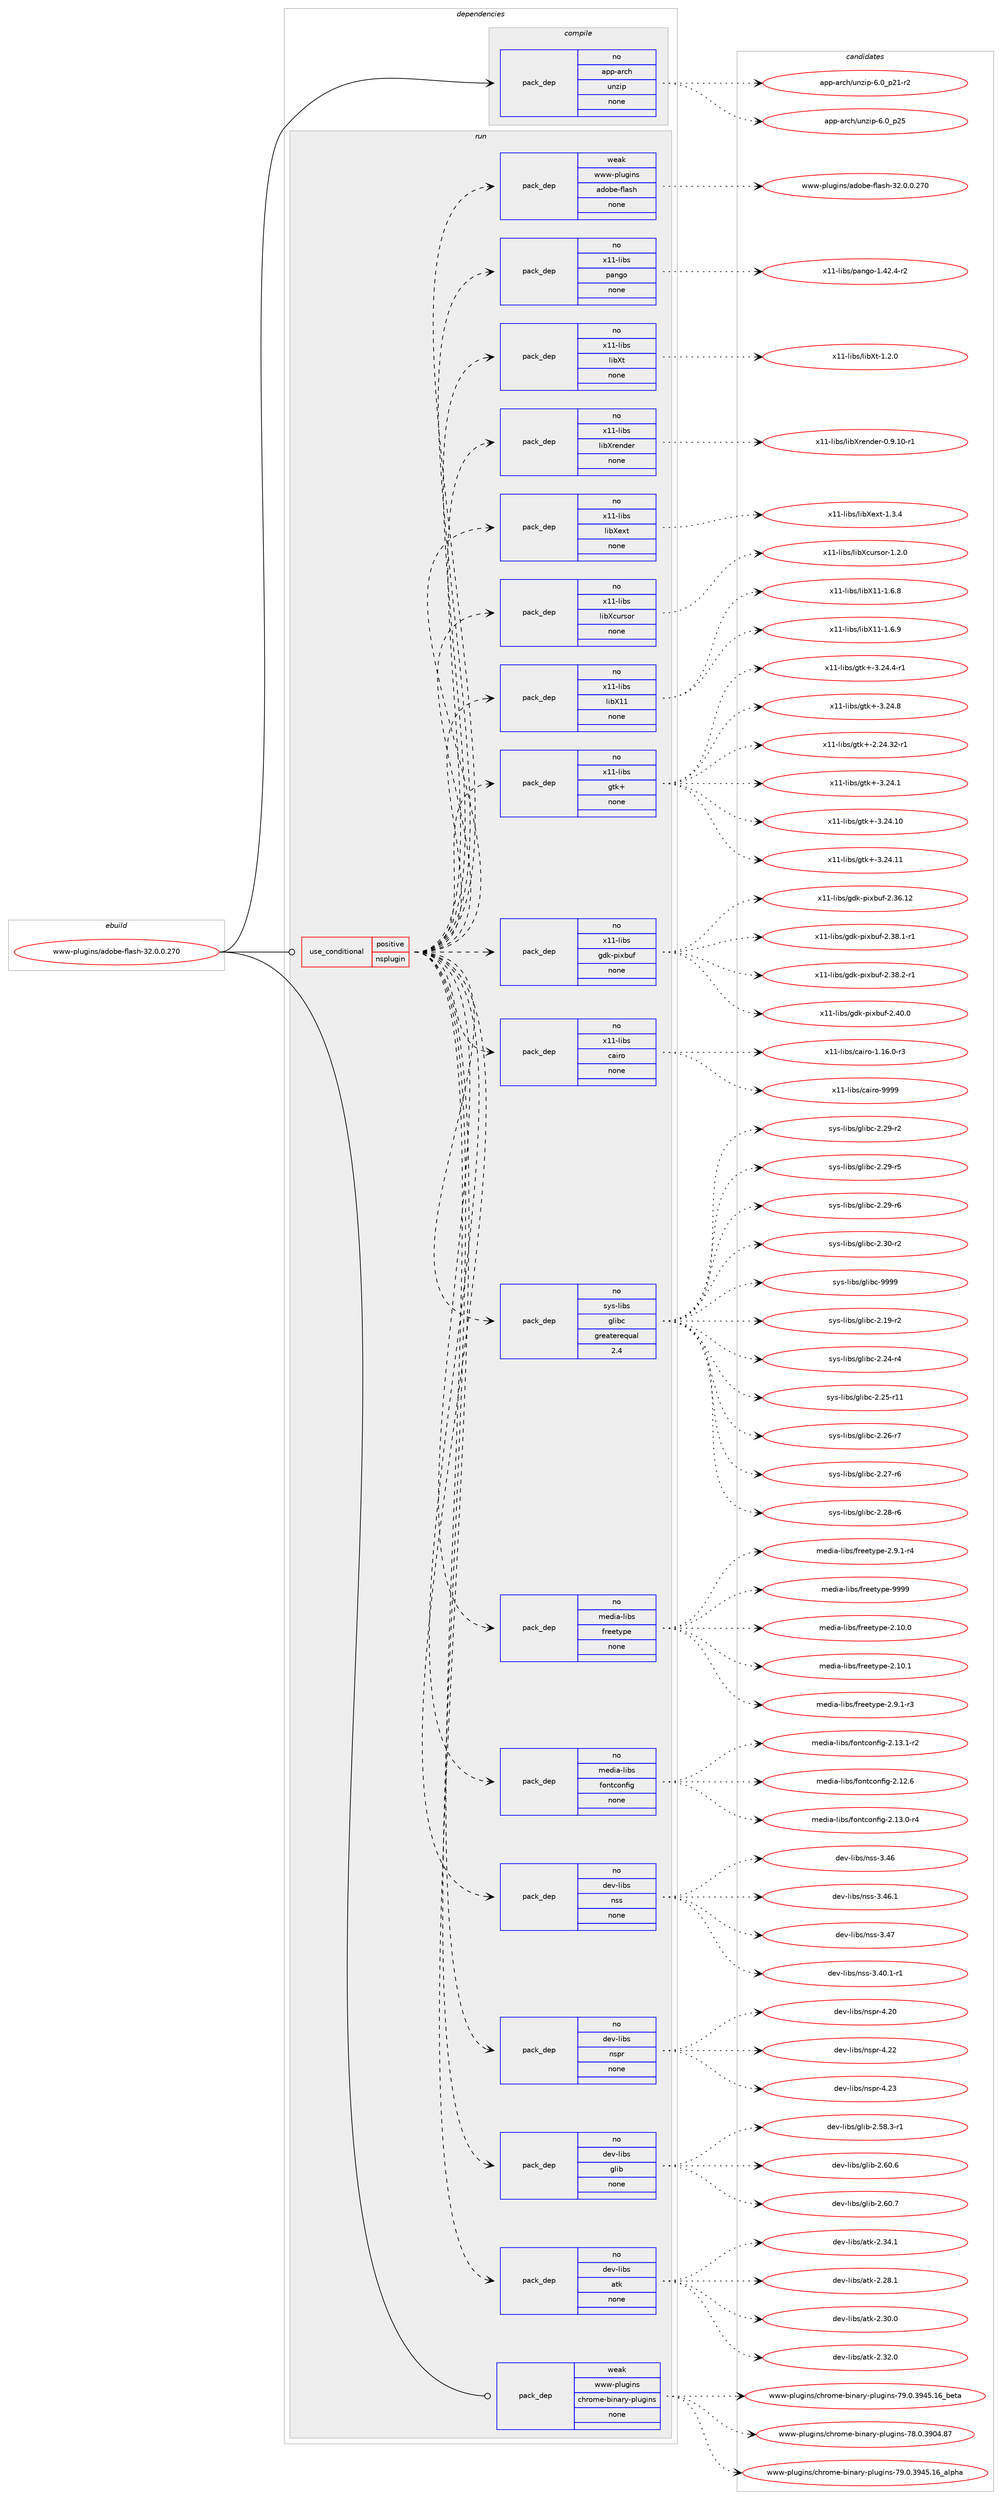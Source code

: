 digraph prolog {

# *************
# Graph options
# *************

newrank=true;
concentrate=true;
compound=true;
graph [rankdir=LR,fontname=Helvetica,fontsize=10,ranksep=1.5];#, ranksep=2.5, nodesep=0.2];
edge  [arrowhead=vee];
node  [fontname=Helvetica,fontsize=10];

# **********
# The ebuild
# **********

subgraph cluster_leftcol {
color=gray;
rank=same;
label=<<i>ebuild</i>>;
id [label="www-plugins/adobe-flash-32.0.0.270", color=red, width=4, href="../www-plugins/adobe-flash-32.0.0.270.svg"];
}

# ****************
# The dependencies
# ****************

subgraph cluster_midcol {
color=gray;
label=<<i>dependencies</i>>;
subgraph cluster_compile {
fillcolor="#eeeeee";
style=filled;
label=<<i>compile</i>>;
subgraph pack675133 {
dependency909394 [label=<<TABLE BORDER="0" CELLBORDER="1" CELLSPACING="0" CELLPADDING="4" WIDTH="220"><TR><TD ROWSPAN="6" CELLPADDING="30">pack_dep</TD></TR><TR><TD WIDTH="110">no</TD></TR><TR><TD>app-arch</TD></TR><TR><TD>unzip</TD></TR><TR><TD>none</TD></TR><TR><TD></TD></TR></TABLE>>, shape=none, color=blue];
}
id:e -> dependency909394:w [weight=20,style="solid",arrowhead="vee"];
}
subgraph cluster_compileandrun {
fillcolor="#eeeeee";
style=filled;
label=<<i>compile and run</i>>;
}
subgraph cluster_run {
fillcolor="#eeeeee";
style=filled;
label=<<i>run</i>>;
subgraph cond217882 {
dependency909395 [label=<<TABLE BORDER="0" CELLBORDER="1" CELLSPACING="0" CELLPADDING="4"><TR><TD ROWSPAN="3" CELLPADDING="10">use_conditional</TD></TR><TR><TD>positive</TD></TR><TR><TD>nsplugin</TD></TR></TABLE>>, shape=none, color=red];
subgraph pack675134 {
dependency909396 [label=<<TABLE BORDER="0" CELLBORDER="1" CELLSPACING="0" CELLPADDING="4" WIDTH="220"><TR><TD ROWSPAN="6" CELLPADDING="30">pack_dep</TD></TR><TR><TD WIDTH="110">no</TD></TR><TR><TD>dev-libs</TD></TR><TR><TD>atk</TD></TR><TR><TD>none</TD></TR><TR><TD></TD></TR></TABLE>>, shape=none, color=blue];
}
dependency909395:e -> dependency909396:w [weight=20,style="dashed",arrowhead="vee"];
subgraph pack675135 {
dependency909397 [label=<<TABLE BORDER="0" CELLBORDER="1" CELLSPACING="0" CELLPADDING="4" WIDTH="220"><TR><TD ROWSPAN="6" CELLPADDING="30">pack_dep</TD></TR><TR><TD WIDTH="110">no</TD></TR><TR><TD>dev-libs</TD></TR><TR><TD>glib</TD></TR><TR><TD>none</TD></TR><TR><TD></TD></TR></TABLE>>, shape=none, color=blue];
}
dependency909395:e -> dependency909397:w [weight=20,style="dashed",arrowhead="vee"];
subgraph pack675136 {
dependency909398 [label=<<TABLE BORDER="0" CELLBORDER="1" CELLSPACING="0" CELLPADDING="4" WIDTH="220"><TR><TD ROWSPAN="6" CELLPADDING="30">pack_dep</TD></TR><TR><TD WIDTH="110">no</TD></TR><TR><TD>dev-libs</TD></TR><TR><TD>nspr</TD></TR><TR><TD>none</TD></TR><TR><TD></TD></TR></TABLE>>, shape=none, color=blue];
}
dependency909395:e -> dependency909398:w [weight=20,style="dashed",arrowhead="vee"];
subgraph pack675137 {
dependency909399 [label=<<TABLE BORDER="0" CELLBORDER="1" CELLSPACING="0" CELLPADDING="4" WIDTH="220"><TR><TD ROWSPAN="6" CELLPADDING="30">pack_dep</TD></TR><TR><TD WIDTH="110">no</TD></TR><TR><TD>dev-libs</TD></TR><TR><TD>nss</TD></TR><TR><TD>none</TD></TR><TR><TD></TD></TR></TABLE>>, shape=none, color=blue];
}
dependency909395:e -> dependency909399:w [weight=20,style="dashed",arrowhead="vee"];
subgraph pack675138 {
dependency909400 [label=<<TABLE BORDER="0" CELLBORDER="1" CELLSPACING="0" CELLPADDING="4" WIDTH="220"><TR><TD ROWSPAN="6" CELLPADDING="30">pack_dep</TD></TR><TR><TD WIDTH="110">no</TD></TR><TR><TD>media-libs</TD></TR><TR><TD>fontconfig</TD></TR><TR><TD>none</TD></TR><TR><TD></TD></TR></TABLE>>, shape=none, color=blue];
}
dependency909395:e -> dependency909400:w [weight=20,style="dashed",arrowhead="vee"];
subgraph pack675139 {
dependency909401 [label=<<TABLE BORDER="0" CELLBORDER="1" CELLSPACING="0" CELLPADDING="4" WIDTH="220"><TR><TD ROWSPAN="6" CELLPADDING="30">pack_dep</TD></TR><TR><TD WIDTH="110">no</TD></TR><TR><TD>media-libs</TD></TR><TR><TD>freetype</TD></TR><TR><TD>none</TD></TR><TR><TD></TD></TR></TABLE>>, shape=none, color=blue];
}
dependency909395:e -> dependency909401:w [weight=20,style="dashed",arrowhead="vee"];
subgraph pack675140 {
dependency909402 [label=<<TABLE BORDER="0" CELLBORDER="1" CELLSPACING="0" CELLPADDING="4" WIDTH="220"><TR><TD ROWSPAN="6" CELLPADDING="30">pack_dep</TD></TR><TR><TD WIDTH="110">no</TD></TR><TR><TD>sys-libs</TD></TR><TR><TD>glibc</TD></TR><TR><TD>greaterequal</TD></TR><TR><TD>2.4</TD></TR></TABLE>>, shape=none, color=blue];
}
dependency909395:e -> dependency909402:w [weight=20,style="dashed",arrowhead="vee"];
subgraph pack675141 {
dependency909403 [label=<<TABLE BORDER="0" CELLBORDER="1" CELLSPACING="0" CELLPADDING="4" WIDTH="220"><TR><TD ROWSPAN="6" CELLPADDING="30">pack_dep</TD></TR><TR><TD WIDTH="110">no</TD></TR><TR><TD>x11-libs</TD></TR><TR><TD>cairo</TD></TR><TR><TD>none</TD></TR><TR><TD></TD></TR></TABLE>>, shape=none, color=blue];
}
dependency909395:e -> dependency909403:w [weight=20,style="dashed",arrowhead="vee"];
subgraph pack675142 {
dependency909404 [label=<<TABLE BORDER="0" CELLBORDER="1" CELLSPACING="0" CELLPADDING="4" WIDTH="220"><TR><TD ROWSPAN="6" CELLPADDING="30">pack_dep</TD></TR><TR><TD WIDTH="110">no</TD></TR><TR><TD>x11-libs</TD></TR><TR><TD>gdk-pixbuf</TD></TR><TR><TD>none</TD></TR><TR><TD></TD></TR></TABLE>>, shape=none, color=blue];
}
dependency909395:e -> dependency909404:w [weight=20,style="dashed",arrowhead="vee"];
subgraph pack675143 {
dependency909405 [label=<<TABLE BORDER="0" CELLBORDER="1" CELLSPACING="0" CELLPADDING="4" WIDTH="220"><TR><TD ROWSPAN="6" CELLPADDING="30">pack_dep</TD></TR><TR><TD WIDTH="110">no</TD></TR><TR><TD>x11-libs</TD></TR><TR><TD>gtk+</TD></TR><TR><TD>none</TD></TR><TR><TD></TD></TR></TABLE>>, shape=none, color=blue];
}
dependency909395:e -> dependency909405:w [weight=20,style="dashed",arrowhead="vee"];
subgraph pack675144 {
dependency909406 [label=<<TABLE BORDER="0" CELLBORDER="1" CELLSPACING="0" CELLPADDING="4" WIDTH="220"><TR><TD ROWSPAN="6" CELLPADDING="30">pack_dep</TD></TR><TR><TD WIDTH="110">no</TD></TR><TR><TD>x11-libs</TD></TR><TR><TD>libX11</TD></TR><TR><TD>none</TD></TR><TR><TD></TD></TR></TABLE>>, shape=none, color=blue];
}
dependency909395:e -> dependency909406:w [weight=20,style="dashed",arrowhead="vee"];
subgraph pack675145 {
dependency909407 [label=<<TABLE BORDER="0" CELLBORDER="1" CELLSPACING="0" CELLPADDING="4" WIDTH="220"><TR><TD ROWSPAN="6" CELLPADDING="30">pack_dep</TD></TR><TR><TD WIDTH="110">no</TD></TR><TR><TD>x11-libs</TD></TR><TR><TD>libXcursor</TD></TR><TR><TD>none</TD></TR><TR><TD></TD></TR></TABLE>>, shape=none, color=blue];
}
dependency909395:e -> dependency909407:w [weight=20,style="dashed",arrowhead="vee"];
subgraph pack675146 {
dependency909408 [label=<<TABLE BORDER="0" CELLBORDER="1" CELLSPACING="0" CELLPADDING="4" WIDTH="220"><TR><TD ROWSPAN="6" CELLPADDING="30">pack_dep</TD></TR><TR><TD WIDTH="110">no</TD></TR><TR><TD>x11-libs</TD></TR><TR><TD>libXext</TD></TR><TR><TD>none</TD></TR><TR><TD></TD></TR></TABLE>>, shape=none, color=blue];
}
dependency909395:e -> dependency909408:w [weight=20,style="dashed",arrowhead="vee"];
subgraph pack675147 {
dependency909409 [label=<<TABLE BORDER="0" CELLBORDER="1" CELLSPACING="0" CELLPADDING="4" WIDTH="220"><TR><TD ROWSPAN="6" CELLPADDING="30">pack_dep</TD></TR><TR><TD WIDTH="110">no</TD></TR><TR><TD>x11-libs</TD></TR><TR><TD>libXrender</TD></TR><TR><TD>none</TD></TR><TR><TD></TD></TR></TABLE>>, shape=none, color=blue];
}
dependency909395:e -> dependency909409:w [weight=20,style="dashed",arrowhead="vee"];
subgraph pack675148 {
dependency909410 [label=<<TABLE BORDER="0" CELLBORDER="1" CELLSPACING="0" CELLPADDING="4" WIDTH="220"><TR><TD ROWSPAN="6" CELLPADDING="30">pack_dep</TD></TR><TR><TD WIDTH="110">no</TD></TR><TR><TD>x11-libs</TD></TR><TR><TD>libXt</TD></TR><TR><TD>none</TD></TR><TR><TD></TD></TR></TABLE>>, shape=none, color=blue];
}
dependency909395:e -> dependency909410:w [weight=20,style="dashed",arrowhead="vee"];
subgraph pack675149 {
dependency909411 [label=<<TABLE BORDER="0" CELLBORDER="1" CELLSPACING="0" CELLPADDING="4" WIDTH="220"><TR><TD ROWSPAN="6" CELLPADDING="30">pack_dep</TD></TR><TR><TD WIDTH="110">no</TD></TR><TR><TD>x11-libs</TD></TR><TR><TD>pango</TD></TR><TR><TD>none</TD></TR><TR><TD></TD></TR></TABLE>>, shape=none, color=blue];
}
dependency909395:e -> dependency909411:w [weight=20,style="dashed",arrowhead="vee"];
subgraph pack675150 {
dependency909412 [label=<<TABLE BORDER="0" CELLBORDER="1" CELLSPACING="0" CELLPADDING="4" WIDTH="220"><TR><TD ROWSPAN="6" CELLPADDING="30">pack_dep</TD></TR><TR><TD WIDTH="110">weak</TD></TR><TR><TD>www-plugins</TD></TR><TR><TD>adobe-flash</TD></TR><TR><TD>none</TD></TR><TR><TD></TD></TR></TABLE>>, shape=none, color=blue];
}
dependency909395:e -> dependency909412:w [weight=20,style="dashed",arrowhead="vee"];
}
id:e -> dependency909395:w [weight=20,style="solid",arrowhead="odot"];
subgraph pack675151 {
dependency909413 [label=<<TABLE BORDER="0" CELLBORDER="1" CELLSPACING="0" CELLPADDING="4" WIDTH="220"><TR><TD ROWSPAN="6" CELLPADDING="30">pack_dep</TD></TR><TR><TD WIDTH="110">weak</TD></TR><TR><TD>www-plugins</TD></TR><TR><TD>chrome-binary-plugins</TD></TR><TR><TD>none</TD></TR><TR><TD></TD></TR></TABLE>>, shape=none, color=blue];
}
id:e -> dependency909413:w [weight=20,style="solid",arrowhead="odot"];
}
}

# **************
# The candidates
# **************

subgraph cluster_choices {
rank=same;
color=gray;
label=<<i>candidates</i>>;

subgraph choice675133 {
color=black;
nodesep=1;
choice9711211245971149910447117110122105112455446489511250494511450 [label="app-arch/unzip-6.0_p21-r2", color=red, width=4,href="../app-arch/unzip-6.0_p21-r2.svg"];
choice971121124597114991044711711012210511245544648951125053 [label="app-arch/unzip-6.0_p25", color=red, width=4,href="../app-arch/unzip-6.0_p25.svg"];
dependency909394:e -> choice9711211245971149910447117110122105112455446489511250494511450:w [style=dotted,weight="100"];
dependency909394:e -> choice971121124597114991044711711012210511245544648951125053:w [style=dotted,weight="100"];
}
subgraph choice675134 {
color=black;
nodesep=1;
choice1001011184510810598115479711610745504650564649 [label="dev-libs/atk-2.28.1", color=red, width=4,href="../dev-libs/atk-2.28.1.svg"];
choice1001011184510810598115479711610745504651484648 [label="dev-libs/atk-2.30.0", color=red, width=4,href="../dev-libs/atk-2.30.0.svg"];
choice1001011184510810598115479711610745504651504648 [label="dev-libs/atk-2.32.0", color=red, width=4,href="../dev-libs/atk-2.32.0.svg"];
choice1001011184510810598115479711610745504651524649 [label="dev-libs/atk-2.34.1", color=red, width=4,href="../dev-libs/atk-2.34.1.svg"];
dependency909396:e -> choice1001011184510810598115479711610745504650564649:w [style=dotted,weight="100"];
dependency909396:e -> choice1001011184510810598115479711610745504651484648:w [style=dotted,weight="100"];
dependency909396:e -> choice1001011184510810598115479711610745504651504648:w [style=dotted,weight="100"];
dependency909396:e -> choice1001011184510810598115479711610745504651524649:w [style=dotted,weight="100"];
}
subgraph choice675135 {
color=black;
nodesep=1;
choice10010111845108105981154710310810598455046535646514511449 [label="dev-libs/glib-2.58.3-r1", color=red, width=4,href="../dev-libs/glib-2.58.3-r1.svg"];
choice1001011184510810598115471031081059845504654484654 [label="dev-libs/glib-2.60.6", color=red, width=4,href="../dev-libs/glib-2.60.6.svg"];
choice1001011184510810598115471031081059845504654484655 [label="dev-libs/glib-2.60.7", color=red, width=4,href="../dev-libs/glib-2.60.7.svg"];
dependency909397:e -> choice10010111845108105981154710310810598455046535646514511449:w [style=dotted,weight="100"];
dependency909397:e -> choice1001011184510810598115471031081059845504654484654:w [style=dotted,weight="100"];
dependency909397:e -> choice1001011184510810598115471031081059845504654484655:w [style=dotted,weight="100"];
}
subgraph choice675136 {
color=black;
nodesep=1;
choice1001011184510810598115471101151121144552465048 [label="dev-libs/nspr-4.20", color=red, width=4,href="../dev-libs/nspr-4.20.svg"];
choice1001011184510810598115471101151121144552465050 [label="dev-libs/nspr-4.22", color=red, width=4,href="../dev-libs/nspr-4.22.svg"];
choice1001011184510810598115471101151121144552465051 [label="dev-libs/nspr-4.23", color=red, width=4,href="../dev-libs/nspr-4.23.svg"];
dependency909398:e -> choice1001011184510810598115471101151121144552465048:w [style=dotted,weight="100"];
dependency909398:e -> choice1001011184510810598115471101151121144552465050:w [style=dotted,weight="100"];
dependency909398:e -> choice1001011184510810598115471101151121144552465051:w [style=dotted,weight="100"];
}
subgraph choice675137 {
color=black;
nodesep=1;
choice100101118451081059811547110115115455146524846494511449 [label="dev-libs/nss-3.40.1-r1", color=red, width=4,href="../dev-libs/nss-3.40.1-r1.svg"];
choice1001011184510810598115471101151154551465254 [label="dev-libs/nss-3.46", color=red, width=4,href="../dev-libs/nss-3.46.svg"];
choice10010111845108105981154711011511545514652544649 [label="dev-libs/nss-3.46.1", color=red, width=4,href="../dev-libs/nss-3.46.1.svg"];
choice1001011184510810598115471101151154551465255 [label="dev-libs/nss-3.47", color=red, width=4,href="../dev-libs/nss-3.47.svg"];
dependency909399:e -> choice100101118451081059811547110115115455146524846494511449:w [style=dotted,weight="100"];
dependency909399:e -> choice1001011184510810598115471101151154551465254:w [style=dotted,weight="100"];
dependency909399:e -> choice10010111845108105981154711011511545514652544649:w [style=dotted,weight="100"];
dependency909399:e -> choice1001011184510810598115471101151154551465255:w [style=dotted,weight="100"];
}
subgraph choice675138 {
color=black;
nodesep=1;
choice109101100105974510810598115471021111101169911111010210510345504649504654 [label="media-libs/fontconfig-2.12.6", color=red, width=4,href="../media-libs/fontconfig-2.12.6.svg"];
choice1091011001059745108105981154710211111011699111110102105103455046495146484511452 [label="media-libs/fontconfig-2.13.0-r4", color=red, width=4,href="../media-libs/fontconfig-2.13.0-r4.svg"];
choice1091011001059745108105981154710211111011699111110102105103455046495146494511450 [label="media-libs/fontconfig-2.13.1-r2", color=red, width=4,href="../media-libs/fontconfig-2.13.1-r2.svg"];
dependency909400:e -> choice109101100105974510810598115471021111101169911111010210510345504649504654:w [style=dotted,weight="100"];
dependency909400:e -> choice1091011001059745108105981154710211111011699111110102105103455046495146484511452:w [style=dotted,weight="100"];
dependency909400:e -> choice1091011001059745108105981154710211111011699111110102105103455046495146494511450:w [style=dotted,weight="100"];
}
subgraph choice675139 {
color=black;
nodesep=1;
choice1091011001059745108105981154710211410110111612111210145504649484648 [label="media-libs/freetype-2.10.0", color=red, width=4,href="../media-libs/freetype-2.10.0.svg"];
choice1091011001059745108105981154710211410110111612111210145504649484649 [label="media-libs/freetype-2.10.1", color=red, width=4,href="../media-libs/freetype-2.10.1.svg"];
choice109101100105974510810598115471021141011011161211121014550465746494511451 [label="media-libs/freetype-2.9.1-r3", color=red, width=4,href="../media-libs/freetype-2.9.1-r3.svg"];
choice109101100105974510810598115471021141011011161211121014550465746494511452 [label="media-libs/freetype-2.9.1-r4", color=red, width=4,href="../media-libs/freetype-2.9.1-r4.svg"];
choice109101100105974510810598115471021141011011161211121014557575757 [label="media-libs/freetype-9999", color=red, width=4,href="../media-libs/freetype-9999.svg"];
dependency909401:e -> choice1091011001059745108105981154710211410110111612111210145504649484648:w [style=dotted,weight="100"];
dependency909401:e -> choice1091011001059745108105981154710211410110111612111210145504649484649:w [style=dotted,weight="100"];
dependency909401:e -> choice109101100105974510810598115471021141011011161211121014550465746494511451:w [style=dotted,weight="100"];
dependency909401:e -> choice109101100105974510810598115471021141011011161211121014550465746494511452:w [style=dotted,weight="100"];
dependency909401:e -> choice109101100105974510810598115471021141011011161211121014557575757:w [style=dotted,weight="100"];
}
subgraph choice675140 {
color=black;
nodesep=1;
choice115121115451081059811547103108105989945504649574511450 [label="sys-libs/glibc-2.19-r2", color=red, width=4,href="../sys-libs/glibc-2.19-r2.svg"];
choice115121115451081059811547103108105989945504650524511452 [label="sys-libs/glibc-2.24-r4", color=red, width=4,href="../sys-libs/glibc-2.24-r4.svg"];
choice11512111545108105981154710310810598994550465053451144949 [label="sys-libs/glibc-2.25-r11", color=red, width=4,href="../sys-libs/glibc-2.25-r11.svg"];
choice115121115451081059811547103108105989945504650544511455 [label="sys-libs/glibc-2.26-r7", color=red, width=4,href="../sys-libs/glibc-2.26-r7.svg"];
choice115121115451081059811547103108105989945504650554511454 [label="sys-libs/glibc-2.27-r6", color=red, width=4,href="../sys-libs/glibc-2.27-r6.svg"];
choice115121115451081059811547103108105989945504650564511454 [label="sys-libs/glibc-2.28-r6", color=red, width=4,href="../sys-libs/glibc-2.28-r6.svg"];
choice115121115451081059811547103108105989945504650574511450 [label="sys-libs/glibc-2.29-r2", color=red, width=4,href="../sys-libs/glibc-2.29-r2.svg"];
choice115121115451081059811547103108105989945504650574511453 [label="sys-libs/glibc-2.29-r5", color=red, width=4,href="../sys-libs/glibc-2.29-r5.svg"];
choice115121115451081059811547103108105989945504650574511454 [label="sys-libs/glibc-2.29-r6", color=red, width=4,href="../sys-libs/glibc-2.29-r6.svg"];
choice115121115451081059811547103108105989945504651484511450 [label="sys-libs/glibc-2.30-r2", color=red, width=4,href="../sys-libs/glibc-2.30-r2.svg"];
choice11512111545108105981154710310810598994557575757 [label="sys-libs/glibc-9999", color=red, width=4,href="../sys-libs/glibc-9999.svg"];
dependency909402:e -> choice115121115451081059811547103108105989945504649574511450:w [style=dotted,weight="100"];
dependency909402:e -> choice115121115451081059811547103108105989945504650524511452:w [style=dotted,weight="100"];
dependency909402:e -> choice11512111545108105981154710310810598994550465053451144949:w [style=dotted,weight="100"];
dependency909402:e -> choice115121115451081059811547103108105989945504650544511455:w [style=dotted,weight="100"];
dependency909402:e -> choice115121115451081059811547103108105989945504650554511454:w [style=dotted,weight="100"];
dependency909402:e -> choice115121115451081059811547103108105989945504650564511454:w [style=dotted,weight="100"];
dependency909402:e -> choice115121115451081059811547103108105989945504650574511450:w [style=dotted,weight="100"];
dependency909402:e -> choice115121115451081059811547103108105989945504650574511453:w [style=dotted,weight="100"];
dependency909402:e -> choice115121115451081059811547103108105989945504650574511454:w [style=dotted,weight="100"];
dependency909402:e -> choice115121115451081059811547103108105989945504651484511450:w [style=dotted,weight="100"];
dependency909402:e -> choice11512111545108105981154710310810598994557575757:w [style=dotted,weight="100"];
}
subgraph choice675141 {
color=black;
nodesep=1;
choice12049494510810598115479997105114111454946495446484511451 [label="x11-libs/cairo-1.16.0-r3", color=red, width=4,href="../x11-libs/cairo-1.16.0-r3.svg"];
choice120494945108105981154799971051141114557575757 [label="x11-libs/cairo-9999", color=red, width=4,href="../x11-libs/cairo-9999.svg"];
dependency909403:e -> choice12049494510810598115479997105114111454946495446484511451:w [style=dotted,weight="100"];
dependency909403:e -> choice120494945108105981154799971051141114557575757:w [style=dotted,weight="100"];
}
subgraph choice675142 {
color=black;
nodesep=1;
choice120494945108105981154710310010745112105120981171024550465154464950 [label="x11-libs/gdk-pixbuf-2.36.12", color=red, width=4,href="../x11-libs/gdk-pixbuf-2.36.12.svg"];
choice12049494510810598115471031001074511210512098117102455046515646494511449 [label="x11-libs/gdk-pixbuf-2.38.1-r1", color=red, width=4,href="../x11-libs/gdk-pixbuf-2.38.1-r1.svg"];
choice12049494510810598115471031001074511210512098117102455046515646504511449 [label="x11-libs/gdk-pixbuf-2.38.2-r1", color=red, width=4,href="../x11-libs/gdk-pixbuf-2.38.2-r1.svg"];
choice1204949451081059811547103100107451121051209811710245504652484648 [label="x11-libs/gdk-pixbuf-2.40.0", color=red, width=4,href="../x11-libs/gdk-pixbuf-2.40.0.svg"];
dependency909404:e -> choice120494945108105981154710310010745112105120981171024550465154464950:w [style=dotted,weight="100"];
dependency909404:e -> choice12049494510810598115471031001074511210512098117102455046515646494511449:w [style=dotted,weight="100"];
dependency909404:e -> choice12049494510810598115471031001074511210512098117102455046515646504511449:w [style=dotted,weight="100"];
dependency909404:e -> choice1204949451081059811547103100107451121051209811710245504652484648:w [style=dotted,weight="100"];
}
subgraph choice675143 {
color=black;
nodesep=1;
choice12049494510810598115471031161074345504650524651504511449 [label="x11-libs/gtk+-2.24.32-r1", color=red, width=4,href="../x11-libs/gtk+-2.24.32-r1.svg"];
choice12049494510810598115471031161074345514650524649 [label="x11-libs/gtk+-3.24.1", color=red, width=4,href="../x11-libs/gtk+-3.24.1.svg"];
choice1204949451081059811547103116107434551465052464948 [label="x11-libs/gtk+-3.24.10", color=red, width=4,href="../x11-libs/gtk+-3.24.10.svg"];
choice1204949451081059811547103116107434551465052464949 [label="x11-libs/gtk+-3.24.11", color=red, width=4,href="../x11-libs/gtk+-3.24.11.svg"];
choice120494945108105981154710311610743455146505246524511449 [label="x11-libs/gtk+-3.24.4-r1", color=red, width=4,href="../x11-libs/gtk+-3.24.4-r1.svg"];
choice12049494510810598115471031161074345514650524656 [label="x11-libs/gtk+-3.24.8", color=red, width=4,href="../x11-libs/gtk+-3.24.8.svg"];
dependency909405:e -> choice12049494510810598115471031161074345504650524651504511449:w [style=dotted,weight="100"];
dependency909405:e -> choice12049494510810598115471031161074345514650524649:w [style=dotted,weight="100"];
dependency909405:e -> choice1204949451081059811547103116107434551465052464948:w [style=dotted,weight="100"];
dependency909405:e -> choice1204949451081059811547103116107434551465052464949:w [style=dotted,weight="100"];
dependency909405:e -> choice120494945108105981154710311610743455146505246524511449:w [style=dotted,weight="100"];
dependency909405:e -> choice12049494510810598115471031161074345514650524656:w [style=dotted,weight="100"];
}
subgraph choice675144 {
color=black;
nodesep=1;
choice120494945108105981154710810598884949454946544656 [label="x11-libs/libX11-1.6.8", color=red, width=4,href="../x11-libs/libX11-1.6.8.svg"];
choice120494945108105981154710810598884949454946544657 [label="x11-libs/libX11-1.6.9", color=red, width=4,href="../x11-libs/libX11-1.6.9.svg"];
dependency909406:e -> choice120494945108105981154710810598884949454946544656:w [style=dotted,weight="100"];
dependency909406:e -> choice120494945108105981154710810598884949454946544657:w [style=dotted,weight="100"];
}
subgraph choice675145 {
color=black;
nodesep=1;
choice1204949451081059811547108105988899117114115111114454946504648 [label="x11-libs/libXcursor-1.2.0", color=red, width=4,href="../x11-libs/libXcursor-1.2.0.svg"];
dependency909407:e -> choice1204949451081059811547108105988899117114115111114454946504648:w [style=dotted,weight="100"];
}
subgraph choice675146 {
color=black;
nodesep=1;
choice12049494510810598115471081059888101120116454946514652 [label="x11-libs/libXext-1.3.4", color=red, width=4,href="../x11-libs/libXext-1.3.4.svg"];
dependency909408:e -> choice12049494510810598115471081059888101120116454946514652:w [style=dotted,weight="100"];
}
subgraph choice675147 {
color=black;
nodesep=1;
choice12049494510810598115471081059888114101110100101114454846574649484511449 [label="x11-libs/libXrender-0.9.10-r1", color=red, width=4,href="../x11-libs/libXrender-0.9.10-r1.svg"];
dependency909409:e -> choice12049494510810598115471081059888114101110100101114454846574649484511449:w [style=dotted,weight="100"];
}
subgraph choice675148 {
color=black;
nodesep=1;
choice12049494510810598115471081059888116454946504648 [label="x11-libs/libXt-1.2.0", color=red, width=4,href="../x11-libs/libXt-1.2.0.svg"];
dependency909410:e -> choice12049494510810598115471081059888116454946504648:w [style=dotted,weight="100"];
}
subgraph choice675149 {
color=black;
nodesep=1;
choice120494945108105981154711297110103111454946525046524511450 [label="x11-libs/pango-1.42.4-r2", color=red, width=4,href="../x11-libs/pango-1.42.4-r2.svg"];
dependency909411:e -> choice120494945108105981154711297110103111454946525046524511450:w [style=dotted,weight="100"];
}
subgraph choice675150 {
color=black;
nodesep=1;
choice1191191194511210811710310511011547971001119810145102108971151044551504648464846505548 [label="www-plugins/adobe-flash-32.0.0.270", color=red, width=4,href="../www-plugins/adobe-flash-32.0.0.270.svg"];
dependency909412:e -> choice1191191194511210811710310511011547971001119810145102108971151044551504648464846505548:w [style=dotted,weight="100"];
}
subgraph choice675151 {
color=black;
nodesep=1;
choice1191191194511210811710310511011547991041141111091014598105110971141214511210811710310511011545555646484651574852465655 [label="www-plugins/chrome-binary-plugins-78.0.3904.87", color=red, width=4,href="../www-plugins/chrome-binary-plugins-78.0.3904.87.svg"];
choice1191191194511210811710310511011547991041141111091014598105110971141214511210811710310511011545555746484651575253464954959710811210497 [label="www-plugins/chrome-binary-plugins-79.0.3945.16_alpha", color=red, width=4,href="../www-plugins/chrome-binary-plugins-79.0.3945.16_alpha.svg"];
choice1191191194511210811710310511011547991041141111091014598105110971141214511210811710310511011545555746484651575253464954959810111697 [label="www-plugins/chrome-binary-plugins-79.0.3945.16_beta", color=red, width=4,href="../www-plugins/chrome-binary-plugins-79.0.3945.16_beta.svg"];
dependency909413:e -> choice1191191194511210811710310511011547991041141111091014598105110971141214511210811710310511011545555646484651574852465655:w [style=dotted,weight="100"];
dependency909413:e -> choice1191191194511210811710310511011547991041141111091014598105110971141214511210811710310511011545555746484651575253464954959710811210497:w [style=dotted,weight="100"];
dependency909413:e -> choice1191191194511210811710310511011547991041141111091014598105110971141214511210811710310511011545555746484651575253464954959810111697:w [style=dotted,weight="100"];
}
}

}
